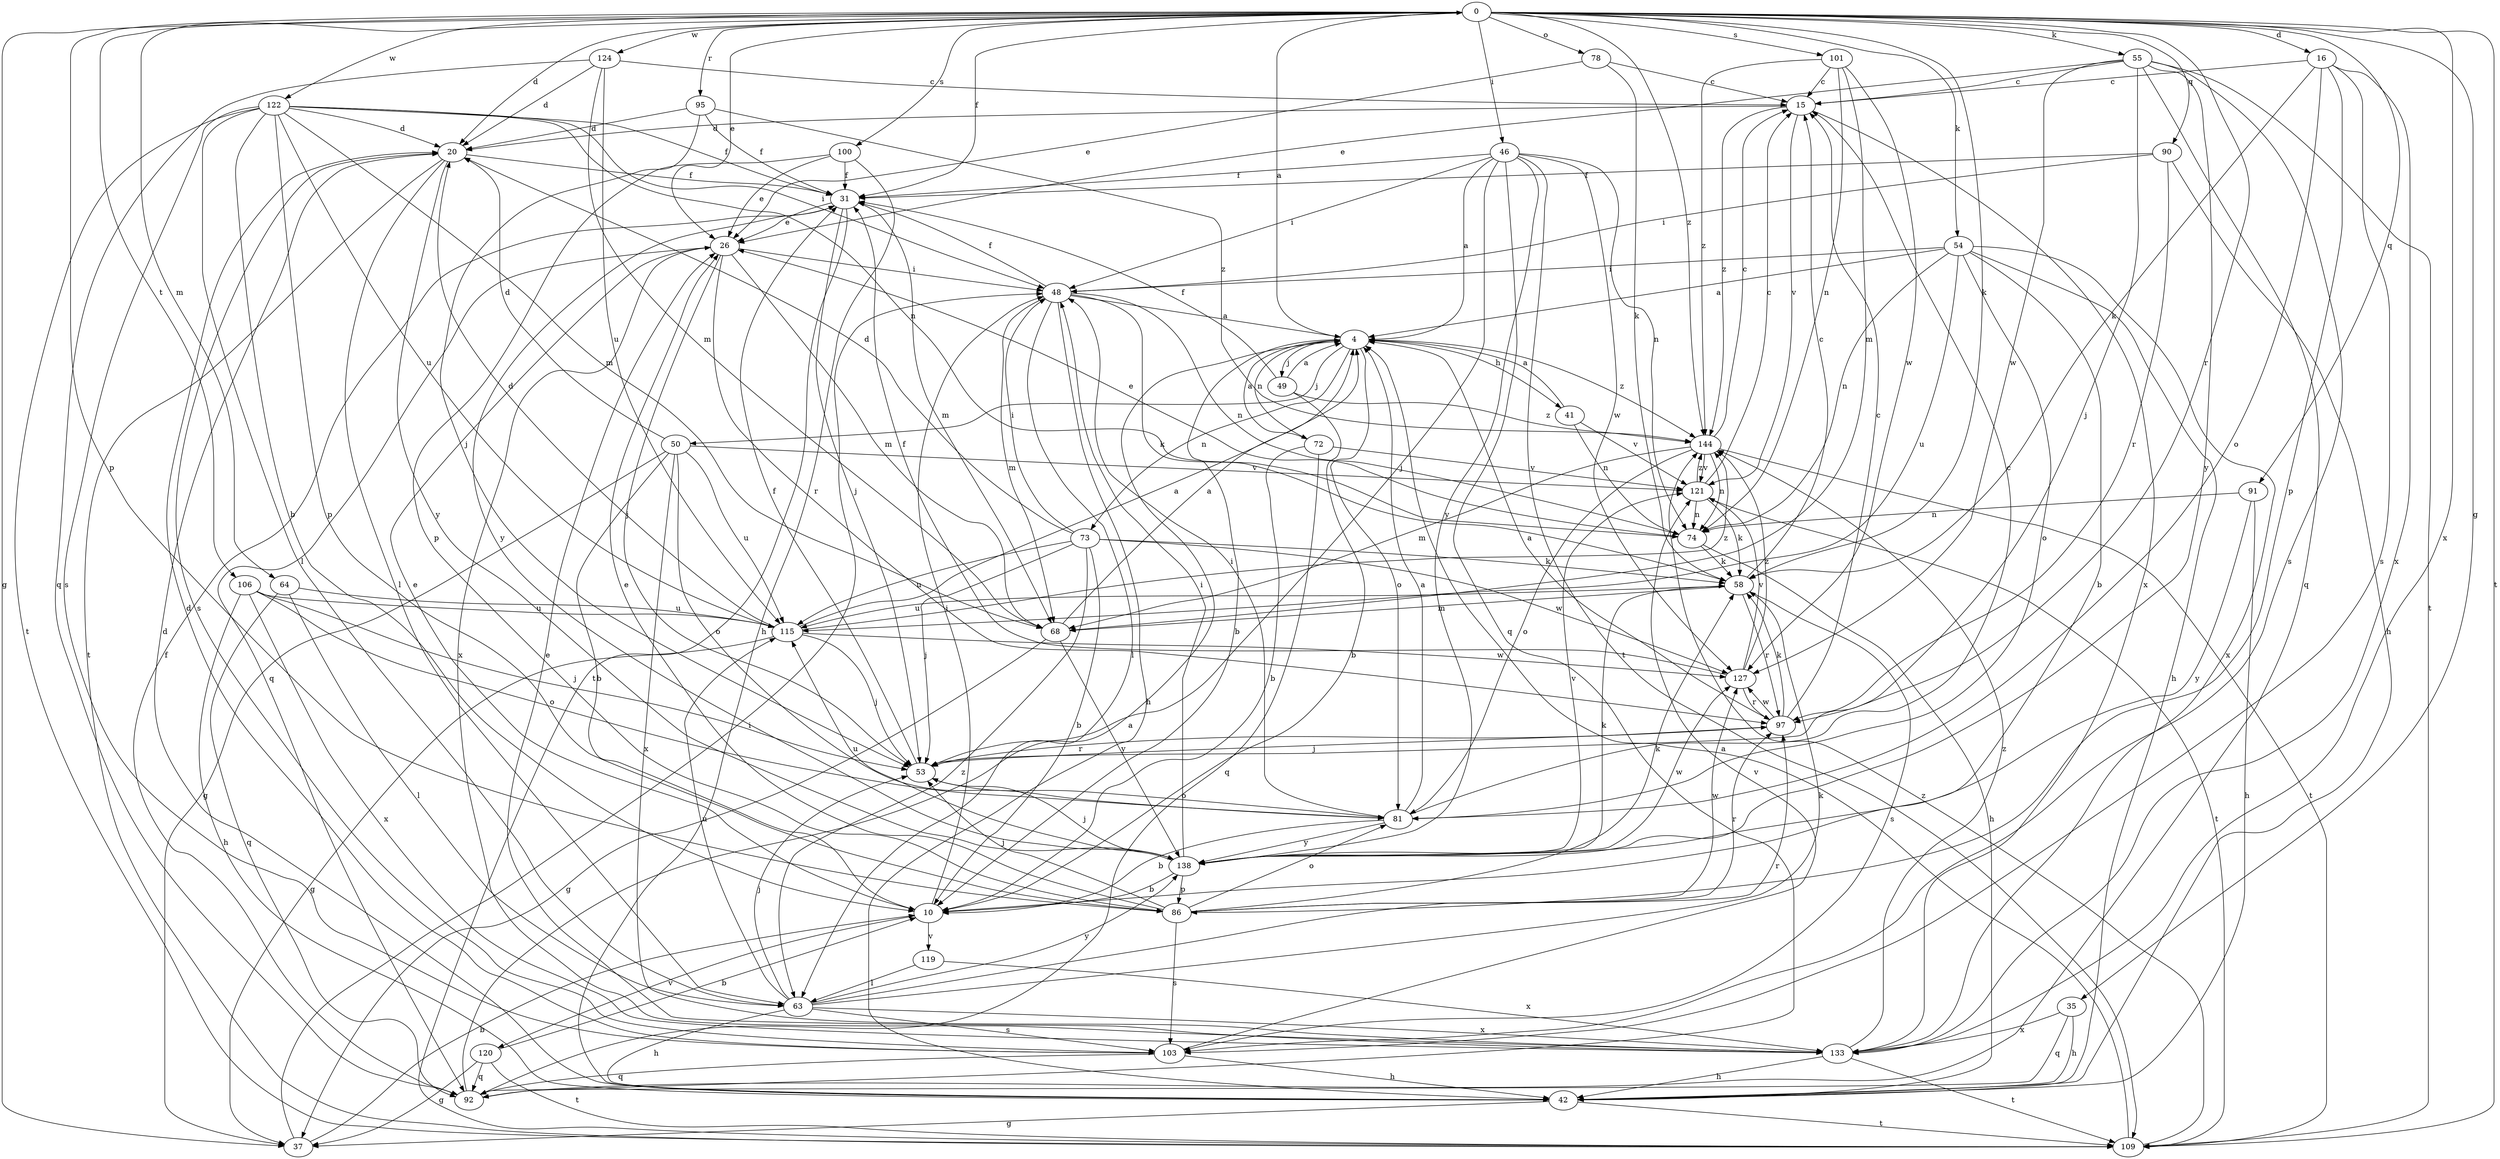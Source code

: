 strict digraph  {
0;
4;
10;
15;
16;
20;
26;
31;
35;
37;
41;
42;
46;
48;
49;
50;
53;
54;
55;
58;
63;
64;
68;
72;
73;
74;
78;
81;
86;
90;
91;
92;
95;
97;
100;
101;
103;
106;
109;
115;
119;
120;
121;
122;
124;
127;
133;
138;
144;
0 -> 16  [label=d];
0 -> 20  [label=d];
0 -> 26  [label=e];
0 -> 31  [label=f];
0 -> 35  [label=g];
0 -> 37  [label=g];
0 -> 46  [label=i];
0 -> 54  [label=k];
0 -> 55  [label=k];
0 -> 58  [label=k];
0 -> 64  [label=m];
0 -> 78  [label=o];
0 -> 86  [label=p];
0 -> 90  [label=q];
0 -> 91  [label=q];
0 -> 95  [label=r];
0 -> 97  [label=r];
0 -> 100  [label=s];
0 -> 101  [label=s];
0 -> 106  [label=t];
0 -> 109  [label=t];
0 -> 122  [label=w];
0 -> 124  [label=w];
0 -> 133  [label=x];
0 -> 144  [label=z];
4 -> 0  [label=a];
4 -> 10  [label=b];
4 -> 41  [label=h];
4 -> 49  [label=j];
4 -> 50  [label=j];
4 -> 72  [label=n];
4 -> 73  [label=n];
4 -> 81  [label=o];
4 -> 144  [label=z];
10 -> 26  [label=e];
10 -> 48  [label=i];
10 -> 119  [label=v];
10 -> 120  [label=v];
15 -> 20  [label=d];
15 -> 121  [label=v];
15 -> 133  [label=x];
15 -> 144  [label=z];
16 -> 15  [label=c];
16 -> 58  [label=k];
16 -> 81  [label=o];
16 -> 86  [label=p];
16 -> 103  [label=s];
16 -> 133  [label=x];
20 -> 31  [label=f];
20 -> 63  [label=l];
20 -> 103  [label=s];
20 -> 109  [label=t];
20 -> 138  [label=y];
26 -> 48  [label=i];
26 -> 53  [label=j];
26 -> 68  [label=m];
26 -> 92  [label=q];
26 -> 97  [label=r];
26 -> 133  [label=x];
31 -> 26  [label=e];
31 -> 53  [label=j];
31 -> 68  [label=m];
31 -> 109  [label=t];
31 -> 138  [label=y];
35 -> 42  [label=h];
35 -> 92  [label=q];
35 -> 133  [label=x];
37 -> 10  [label=b];
37 -> 48  [label=i];
41 -> 4  [label=a];
41 -> 74  [label=n];
41 -> 121  [label=v];
42 -> 20  [label=d];
42 -> 37  [label=g];
42 -> 109  [label=t];
46 -> 4  [label=a];
46 -> 31  [label=f];
46 -> 48  [label=i];
46 -> 53  [label=j];
46 -> 74  [label=n];
46 -> 92  [label=q];
46 -> 109  [label=t];
46 -> 127  [label=w];
46 -> 138  [label=y];
48 -> 4  [label=a];
48 -> 31  [label=f];
48 -> 42  [label=h];
48 -> 58  [label=k];
48 -> 63  [label=l];
48 -> 68  [label=m];
48 -> 74  [label=n];
49 -> 4  [label=a];
49 -> 10  [label=b];
49 -> 31  [label=f];
49 -> 144  [label=z];
50 -> 10  [label=b];
50 -> 20  [label=d];
50 -> 37  [label=g];
50 -> 81  [label=o];
50 -> 115  [label=u];
50 -> 121  [label=v];
50 -> 133  [label=x];
53 -> 31  [label=f];
53 -> 81  [label=o];
53 -> 97  [label=r];
54 -> 4  [label=a];
54 -> 10  [label=b];
54 -> 42  [label=h];
54 -> 48  [label=i];
54 -> 74  [label=n];
54 -> 81  [label=o];
54 -> 115  [label=u];
54 -> 133  [label=x];
55 -> 15  [label=c];
55 -> 26  [label=e];
55 -> 53  [label=j];
55 -> 92  [label=q];
55 -> 103  [label=s];
55 -> 109  [label=t];
55 -> 127  [label=w];
55 -> 138  [label=y];
58 -> 15  [label=c];
58 -> 68  [label=m];
58 -> 97  [label=r];
58 -> 103  [label=s];
58 -> 115  [label=u];
63 -> 42  [label=h];
63 -> 53  [label=j];
63 -> 58  [label=k];
63 -> 97  [label=r];
63 -> 103  [label=s];
63 -> 115  [label=u];
63 -> 133  [label=x];
63 -> 138  [label=y];
64 -> 63  [label=l];
64 -> 92  [label=q];
64 -> 115  [label=u];
68 -> 4  [label=a];
68 -> 37  [label=g];
68 -> 138  [label=y];
72 -> 4  [label=a];
72 -> 10  [label=b];
72 -> 92  [label=q];
72 -> 121  [label=v];
73 -> 10  [label=b];
73 -> 20  [label=d];
73 -> 48  [label=i];
73 -> 53  [label=j];
73 -> 58  [label=k];
73 -> 115  [label=u];
73 -> 127  [label=w];
73 -> 63  [label=z];
74 -> 26  [label=e];
74 -> 42  [label=h];
74 -> 58  [label=k];
78 -> 15  [label=c];
78 -> 26  [label=e];
78 -> 58  [label=k];
81 -> 4  [label=a];
81 -> 10  [label=b];
81 -> 15  [label=c];
81 -> 48  [label=i];
81 -> 138  [label=y];
86 -> 26  [label=e];
86 -> 53  [label=j];
86 -> 58  [label=k];
86 -> 81  [label=o];
86 -> 97  [label=r];
86 -> 103  [label=s];
86 -> 127  [label=w];
90 -> 31  [label=f];
90 -> 42  [label=h];
90 -> 48  [label=i];
90 -> 97  [label=r];
91 -> 42  [label=h];
91 -> 74  [label=n];
91 -> 138  [label=y];
92 -> 4  [label=a];
92 -> 31  [label=f];
95 -> 20  [label=d];
95 -> 31  [label=f];
95 -> 53  [label=j];
95 -> 144  [label=z];
97 -> 4  [label=a];
97 -> 15  [label=c];
97 -> 53  [label=j];
97 -> 58  [label=k];
97 -> 127  [label=w];
100 -> 26  [label=e];
100 -> 31  [label=f];
100 -> 42  [label=h];
100 -> 86  [label=p];
101 -> 15  [label=c];
101 -> 68  [label=m];
101 -> 74  [label=n];
101 -> 127  [label=w];
101 -> 144  [label=z];
103 -> 20  [label=d];
103 -> 42  [label=h];
103 -> 92  [label=q];
103 -> 121  [label=v];
106 -> 42  [label=h];
106 -> 53  [label=j];
106 -> 81  [label=o];
106 -> 115  [label=u];
106 -> 133  [label=x];
109 -> 4  [label=a];
109 -> 144  [label=z];
115 -> 4  [label=a];
115 -> 20  [label=d];
115 -> 37  [label=g];
115 -> 53  [label=j];
115 -> 127  [label=w];
115 -> 144  [label=z];
119 -> 63  [label=l];
119 -> 133  [label=x];
120 -> 10  [label=b];
120 -> 37  [label=g];
120 -> 92  [label=q];
120 -> 109  [label=t];
121 -> 15  [label=c];
121 -> 58  [label=k];
121 -> 74  [label=n];
121 -> 109  [label=t];
121 -> 144  [label=z];
122 -> 10  [label=b];
122 -> 20  [label=d];
122 -> 31  [label=f];
122 -> 48  [label=i];
122 -> 63  [label=l];
122 -> 68  [label=m];
122 -> 74  [label=n];
122 -> 86  [label=p];
122 -> 103  [label=s];
122 -> 109  [label=t];
122 -> 115  [label=u];
124 -> 15  [label=c];
124 -> 20  [label=d];
124 -> 68  [label=m];
124 -> 92  [label=q];
124 -> 115  [label=u];
127 -> 31  [label=f];
127 -> 97  [label=r];
127 -> 121  [label=v];
127 -> 144  [label=z];
133 -> 26  [label=e];
133 -> 42  [label=h];
133 -> 109  [label=t];
133 -> 144  [label=z];
138 -> 10  [label=b];
138 -> 48  [label=i];
138 -> 53  [label=j];
138 -> 58  [label=k];
138 -> 86  [label=p];
138 -> 115  [label=u];
138 -> 121  [label=v];
138 -> 127  [label=w];
144 -> 15  [label=c];
144 -> 68  [label=m];
144 -> 74  [label=n];
144 -> 81  [label=o];
144 -> 109  [label=t];
144 -> 121  [label=v];
}
